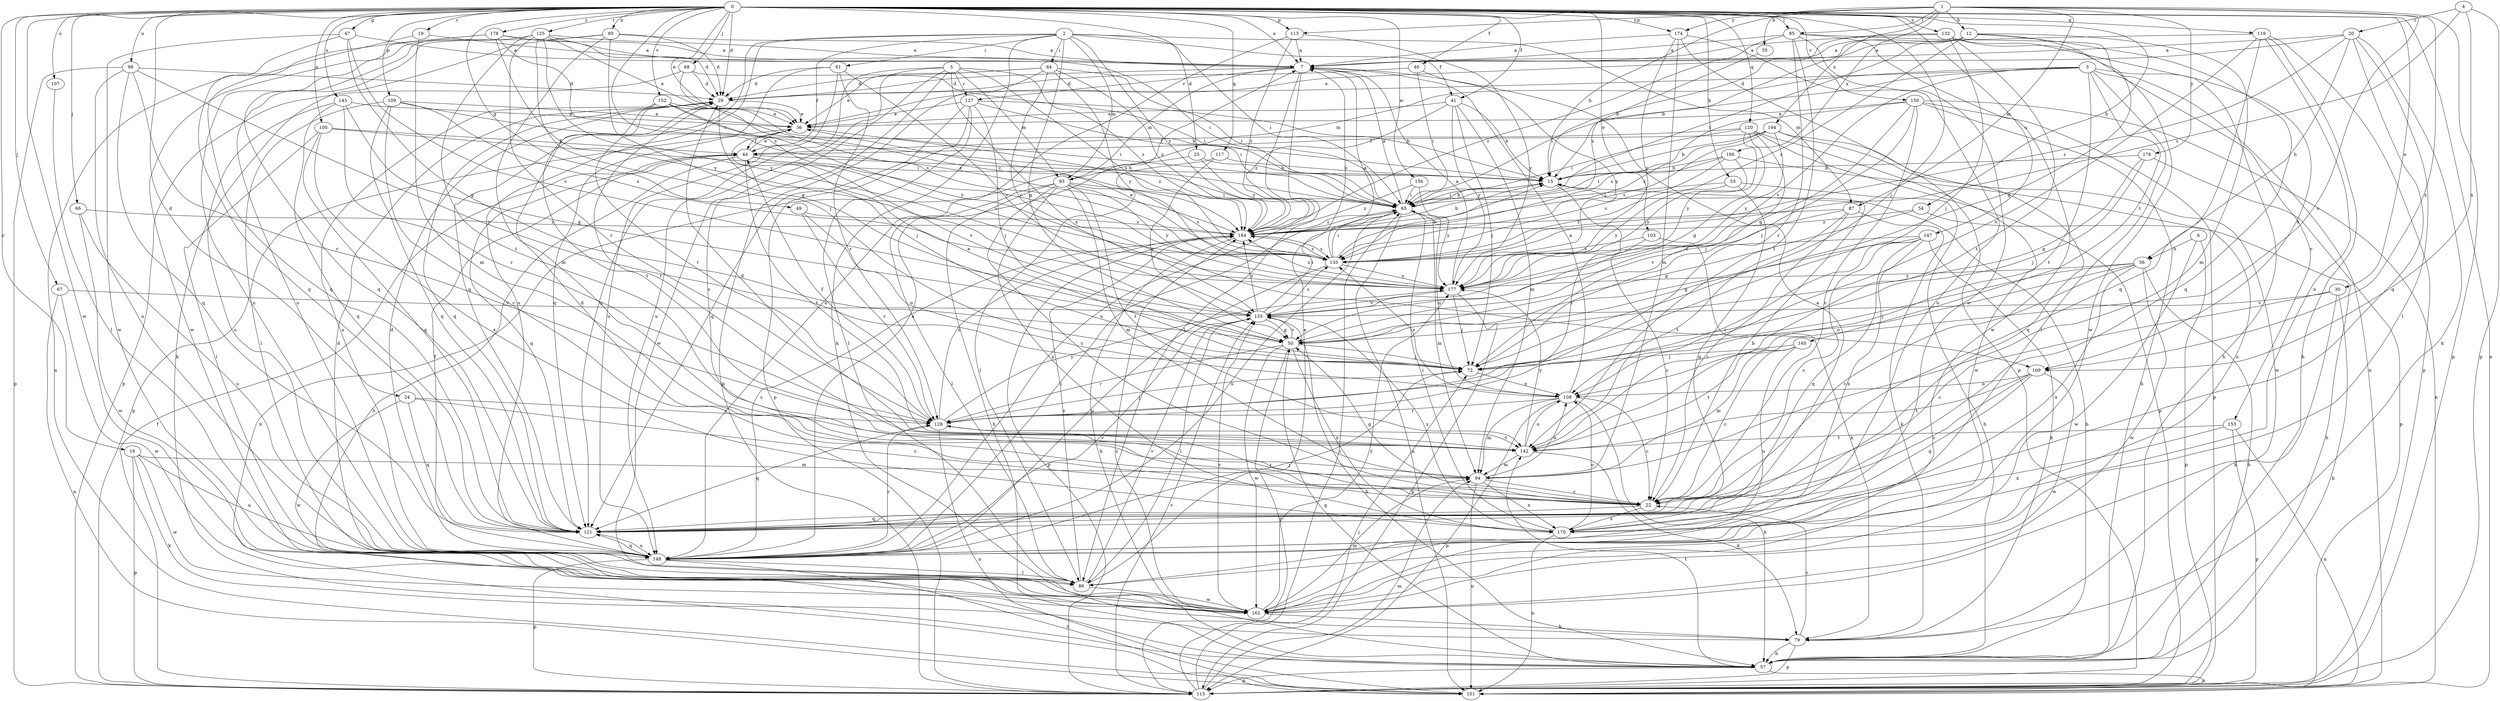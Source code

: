 strict digraph  {
0;
1;
2;
3;
4;
5;
6;
7;
12;
15;
16;
19;
20;
22;
24;
25;
29;
30;
36;
40;
41;
44;
47;
49;
50;
53;
54;
55;
56;
57;
61;
64;
65;
66;
67;
68;
72;
79;
85;
86;
87;
93;
94;
95;
98;
100;
101;
103;
107;
108;
109;
113;
115;
117;
119;
120;
121;
125;
127;
128;
132;
135;
140;
142;
143;
147;
148;
150;
152;
153;
155;
156;
162;
164;
166;
169;
170;
174;
176;
177;
178;
184;
0 -> 7  [label=a];
0 -> 16  [label=c];
0 -> 19  [label=c];
0 -> 24  [label=d];
0 -> 25  [label=d];
0 -> 29  [label=d];
0 -> 30  [label=e];
0 -> 36  [label=e];
0 -> 40  [label=f];
0 -> 41  [label=f];
0 -> 47  [label=g];
0 -> 49  [label=g];
0 -> 53  [label=h];
0 -> 54  [label=h];
0 -> 66  [label=j];
0 -> 67  [label=j];
0 -> 68  [label=j];
0 -> 72  [label=j];
0 -> 85  [label=l];
0 -> 95  [label=n];
0 -> 98  [label=n];
0 -> 100  [label=n];
0 -> 101  [label=n];
0 -> 103  [label=o];
0 -> 107  [label=o];
0 -> 109  [label=p];
0 -> 113  [label=p];
0 -> 117  [label=q];
0 -> 119  [label=q];
0 -> 120  [label=q];
0 -> 125  [label=r];
0 -> 132  [label=s];
0 -> 135  [label=s];
0 -> 143  [label=u];
0 -> 147  [label=u];
0 -> 150  [label=v];
0 -> 152  [label=v];
0 -> 156  [label=w];
0 -> 162  [label=w];
0 -> 174  [label=y];
0 -> 178  [label=z];
1 -> 12  [label=b];
1 -> 15  [label=b];
1 -> 55  [label=h];
1 -> 85  [label=l];
1 -> 87  [label=m];
1 -> 108  [label=o];
1 -> 113  [label=p];
1 -> 115  [label=p];
1 -> 164  [label=x];
1 -> 166  [label=x];
1 -> 169  [label=x];
1 -> 174  [label=y];
1 -> 176  [label=y];
2 -> 41  [label=f];
2 -> 44  [label=f];
2 -> 50  [label=g];
2 -> 61  [label=i];
2 -> 64  [label=i];
2 -> 65  [label=i];
2 -> 79  [label=k];
2 -> 87  [label=m];
2 -> 93  [label=m];
2 -> 121  [label=q];
2 -> 148  [label=u];
2 -> 184  [label=z];
3 -> 29  [label=d];
3 -> 65  [label=i];
3 -> 86  [label=l];
3 -> 93  [label=m];
3 -> 140  [label=t];
3 -> 142  [label=t];
3 -> 153  [label=v];
3 -> 155  [label=v];
3 -> 169  [label=x];
4 -> 20  [label=c];
4 -> 115  [label=p];
4 -> 135  [label=s];
4 -> 169  [label=x];
5 -> 22  [label=c];
5 -> 93  [label=m];
5 -> 121  [label=q];
5 -> 127  [label=r];
5 -> 135  [label=s];
5 -> 148  [label=u];
5 -> 162  [label=w];
5 -> 169  [label=x];
5 -> 184  [label=z];
6 -> 56  [label=h];
6 -> 115  [label=p];
6 -> 162  [label=w];
7 -> 29  [label=d];
7 -> 86  [label=l];
7 -> 93  [label=m];
7 -> 127  [label=r];
7 -> 148  [label=u];
12 -> 7  [label=a];
12 -> 15  [label=b];
12 -> 50  [label=g];
12 -> 65  [label=i];
12 -> 94  [label=m];
12 -> 121  [label=q];
12 -> 135  [label=s];
15 -> 65  [label=i];
15 -> 128  [label=r];
16 -> 79  [label=k];
16 -> 94  [label=m];
16 -> 115  [label=p];
16 -> 148  [label=u];
16 -> 162  [label=w];
19 -> 7  [label=a];
19 -> 94  [label=m];
19 -> 121  [label=q];
20 -> 7  [label=a];
20 -> 36  [label=e];
20 -> 56  [label=h];
20 -> 79  [label=k];
20 -> 86  [label=l];
20 -> 121  [label=q];
20 -> 135  [label=s];
22 -> 15  [label=b];
22 -> 29  [label=d];
22 -> 50  [label=g];
22 -> 121  [label=q];
22 -> 128  [label=r];
22 -> 170  [label=x];
24 -> 22  [label=c];
24 -> 121  [label=q];
24 -> 128  [label=r];
24 -> 162  [label=w];
25 -> 15  [label=b];
25 -> 101  [label=n];
25 -> 184  [label=z];
29 -> 36  [label=e];
29 -> 72  [label=j];
29 -> 121  [label=q];
29 -> 142  [label=t];
29 -> 148  [label=u];
30 -> 22  [label=c];
30 -> 57  [label=h];
30 -> 79  [label=k];
30 -> 155  [label=v];
36 -> 44  [label=f];
36 -> 115  [label=p];
36 -> 184  [label=z];
40 -> 29  [label=d];
40 -> 65  [label=i];
40 -> 177  [label=y];
41 -> 15  [label=b];
41 -> 36  [label=e];
41 -> 72  [label=j];
41 -> 94  [label=m];
41 -> 177  [label=y];
41 -> 184  [label=z];
44 -> 15  [label=b];
44 -> 36  [label=e];
44 -> 57  [label=h];
44 -> 121  [label=q];
44 -> 135  [label=s];
44 -> 142  [label=t];
44 -> 155  [label=v];
47 -> 7  [label=a];
47 -> 50  [label=g];
47 -> 121  [label=q];
47 -> 155  [label=v];
47 -> 162  [label=w];
49 -> 108  [label=o];
49 -> 128  [label=r];
49 -> 184  [label=z];
50 -> 72  [label=j];
50 -> 115  [label=p];
50 -> 128  [label=r];
50 -> 155  [label=v];
50 -> 162  [label=w];
50 -> 170  [label=x];
53 -> 57  [label=h];
53 -> 65  [label=i];
53 -> 121  [label=q];
53 -> 177  [label=y];
54 -> 50  [label=g];
54 -> 57  [label=h];
54 -> 184  [label=z];
55 -> 184  [label=z];
56 -> 22  [label=c];
56 -> 57  [label=h];
56 -> 72  [label=j];
56 -> 108  [label=o];
56 -> 162  [label=w];
56 -> 170  [label=x];
56 -> 177  [label=y];
57 -> 15  [label=b];
57 -> 50  [label=g];
57 -> 101  [label=n];
57 -> 115  [label=p];
57 -> 142  [label=t];
57 -> 184  [label=z];
61 -> 29  [label=d];
61 -> 121  [label=q];
61 -> 128  [label=r];
61 -> 148  [label=u];
61 -> 155  [label=v];
64 -> 29  [label=d];
64 -> 36  [label=e];
64 -> 65  [label=i];
64 -> 115  [label=p];
64 -> 155  [label=v];
64 -> 177  [label=y];
64 -> 184  [label=z];
65 -> 7  [label=a];
65 -> 15  [label=b];
65 -> 94  [label=m];
65 -> 101  [label=n];
65 -> 108  [label=o];
65 -> 148  [label=u];
65 -> 184  [label=z];
66 -> 148  [label=u];
66 -> 162  [label=w];
66 -> 184  [label=z];
67 -> 101  [label=n];
67 -> 155  [label=v];
67 -> 162  [label=w];
68 -> 29  [label=d];
68 -> 65  [label=i];
68 -> 115  [label=p];
68 -> 135  [label=s];
72 -> 36  [label=e];
72 -> 108  [label=o];
79 -> 22  [label=c];
79 -> 57  [label=h];
79 -> 115  [label=p];
85 -> 7  [label=a];
85 -> 101  [label=n];
85 -> 128  [label=r];
85 -> 142  [label=t];
85 -> 148  [label=u];
85 -> 162  [label=w];
85 -> 184  [label=z];
86 -> 7  [label=a];
86 -> 29  [label=d];
86 -> 155  [label=v];
86 -> 162  [label=w];
86 -> 184  [label=z];
87 -> 22  [label=c];
87 -> 79  [label=k];
87 -> 142  [label=t];
87 -> 155  [label=v];
87 -> 184  [label=z];
93 -> 22  [label=c];
93 -> 57  [label=h];
93 -> 65  [label=i];
93 -> 86  [label=l];
93 -> 94  [label=m];
93 -> 135  [label=s];
93 -> 142  [label=t];
93 -> 170  [label=x];
93 -> 177  [label=y];
94 -> 22  [label=c];
94 -> 101  [label=n];
94 -> 108  [label=o];
94 -> 170  [label=x];
95 -> 7  [label=a];
95 -> 29  [label=d];
95 -> 50  [label=g];
95 -> 57  [label=h];
95 -> 94  [label=m];
95 -> 148  [label=u];
98 -> 29  [label=d];
98 -> 72  [label=j];
98 -> 115  [label=p];
98 -> 121  [label=q];
98 -> 128  [label=r];
98 -> 148  [label=u];
100 -> 44  [label=f];
100 -> 65  [label=i];
100 -> 86  [label=l];
100 -> 121  [label=q];
100 -> 170  [label=x];
103 -> 22  [label=c];
103 -> 79  [label=k];
103 -> 135  [label=s];
107 -> 86  [label=l];
108 -> 7  [label=a];
108 -> 22  [label=c];
108 -> 57  [label=h];
108 -> 94  [label=m];
108 -> 115  [label=p];
108 -> 128  [label=r];
108 -> 135  [label=s];
109 -> 22  [label=c];
109 -> 36  [label=e];
109 -> 86  [label=l];
109 -> 121  [label=q];
109 -> 135  [label=s];
109 -> 184  [label=z];
113 -> 7  [label=a];
113 -> 148  [label=u];
113 -> 177  [label=y];
113 -> 184  [label=z];
115 -> 44  [label=f];
115 -> 65  [label=i];
115 -> 72  [label=j];
115 -> 94  [label=m];
115 -> 155  [label=v];
117 -> 15  [label=b];
117 -> 50  [label=g];
117 -> 86  [label=l];
119 -> 7  [label=a];
119 -> 57  [label=h];
119 -> 108  [label=o];
119 -> 115  [label=p];
119 -> 121  [label=q];
119 -> 170  [label=x];
120 -> 44  [label=f];
120 -> 50  [label=g];
120 -> 65  [label=i];
120 -> 72  [label=j];
120 -> 115  [label=p];
120 -> 162  [label=w];
120 -> 177  [label=y];
121 -> 148  [label=u];
125 -> 7  [label=a];
125 -> 36  [label=e];
125 -> 65  [label=i];
125 -> 72  [label=j];
125 -> 121  [label=q];
125 -> 128  [label=r];
125 -> 142  [label=t];
125 -> 148  [label=u];
125 -> 177  [label=y];
127 -> 15  [label=b];
127 -> 36  [label=e];
127 -> 65  [label=i];
127 -> 72  [label=j];
127 -> 86  [label=l];
127 -> 115  [label=p];
127 -> 121  [label=q];
128 -> 44  [label=f];
128 -> 72  [label=j];
128 -> 101  [label=n];
128 -> 121  [label=q];
128 -> 142  [label=t];
128 -> 177  [label=y];
128 -> 184  [label=z];
132 -> 7  [label=a];
132 -> 15  [label=b];
132 -> 57  [label=h];
132 -> 72  [label=j];
132 -> 142  [label=t];
132 -> 162  [label=w];
135 -> 7  [label=a];
135 -> 15  [label=b];
135 -> 36  [label=e];
135 -> 65  [label=i];
135 -> 148  [label=u];
135 -> 177  [label=y];
135 -> 184  [label=z];
140 -> 22  [label=c];
140 -> 72  [label=j];
140 -> 94  [label=m];
140 -> 142  [label=t];
140 -> 148  [label=u];
142 -> 29  [label=d];
142 -> 79  [label=k];
142 -> 94  [label=m];
142 -> 108  [label=o];
142 -> 177  [label=y];
143 -> 36  [label=e];
143 -> 50  [label=g];
143 -> 121  [label=q];
143 -> 128  [label=r];
143 -> 148  [label=u];
147 -> 22  [label=c];
147 -> 50  [label=g];
147 -> 79  [label=k];
147 -> 121  [label=q];
147 -> 128  [label=r];
147 -> 135  [label=s];
147 -> 170  [label=x];
148 -> 7  [label=a];
148 -> 29  [label=d];
148 -> 44  [label=f];
148 -> 65  [label=i];
148 -> 72  [label=j];
148 -> 86  [label=l];
148 -> 101  [label=n];
148 -> 115  [label=p];
148 -> 121  [label=q];
148 -> 128  [label=r];
148 -> 155  [label=v];
148 -> 184  [label=z];
150 -> 22  [label=c];
150 -> 36  [label=e];
150 -> 50  [label=g];
150 -> 57  [label=h];
150 -> 72  [label=j];
150 -> 101  [label=n];
150 -> 115  [label=p];
150 -> 135  [label=s];
152 -> 15  [label=b];
152 -> 36  [label=e];
152 -> 65  [label=i];
152 -> 128  [label=r];
152 -> 142  [label=t];
152 -> 177  [label=y];
152 -> 184  [label=z];
153 -> 101  [label=n];
153 -> 115  [label=p];
153 -> 142  [label=t];
153 -> 170  [label=x];
155 -> 50  [label=g];
155 -> 57  [label=h];
155 -> 65  [label=i];
155 -> 86  [label=l];
155 -> 135  [label=s];
155 -> 170  [label=x];
155 -> 184  [label=z];
156 -> 65  [label=i];
156 -> 177  [label=y];
156 -> 184  [label=z];
162 -> 79  [label=k];
162 -> 94  [label=m];
162 -> 155  [label=v];
162 -> 177  [label=y];
164 -> 15  [label=b];
164 -> 44  [label=f];
164 -> 121  [label=q];
164 -> 135  [label=s];
164 -> 162  [label=w];
164 -> 177  [label=y];
164 -> 184  [label=z];
166 -> 15  [label=b];
166 -> 65  [label=i];
166 -> 135  [label=s];
166 -> 148  [label=u];
166 -> 177  [label=y];
169 -> 22  [label=c];
169 -> 108  [label=o];
169 -> 121  [label=q];
169 -> 142  [label=t];
169 -> 162  [label=w];
170 -> 7  [label=a];
170 -> 65  [label=i];
170 -> 101  [label=n];
170 -> 108  [label=o];
174 -> 7  [label=a];
174 -> 94  [label=m];
174 -> 115  [label=p];
174 -> 148  [label=u];
174 -> 177  [label=y];
176 -> 15  [label=b];
176 -> 50  [label=g];
176 -> 72  [label=j];
176 -> 115  [label=p];
177 -> 7  [label=a];
177 -> 72  [label=j];
177 -> 115  [label=p];
177 -> 155  [label=v];
177 -> 184  [label=z];
178 -> 7  [label=a];
178 -> 29  [label=d];
178 -> 65  [label=i];
178 -> 101  [label=n];
178 -> 162  [label=w];
178 -> 177  [label=y];
184 -> 15  [label=b];
184 -> 57  [label=h];
184 -> 115  [label=p];
184 -> 135  [label=s];
}
